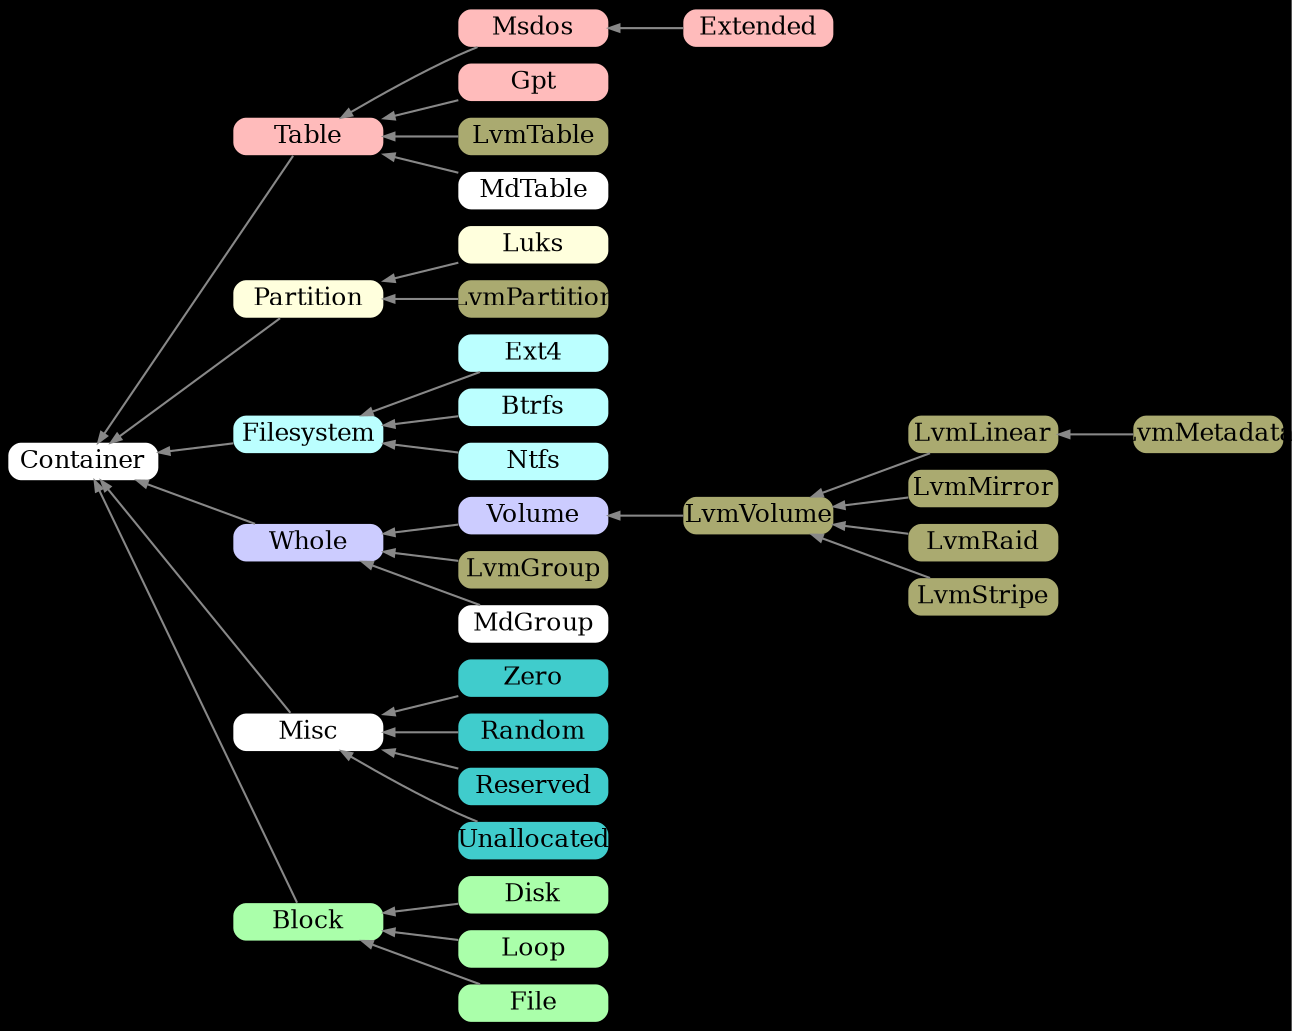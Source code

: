 digraph G
{
	graph [
		rankdir="RL"
		bgcolor=black
		color=white
		nodesep=0.1
		ranksep=0.5
	];

	node [
		shape=Mrecord
		fontsize=12
		style=filled
		color=white
		width="1.0"
		height="0.25"
		fixedsize=true
		penwidth=0
	];

	edge [
		penwidth=1.0
		color="#888888"
		arrowsize=0.5
	];

	Block [ fillcolor="#aaffaa" ];
	Disk  [ fillcolor="#aaffaa" ];
	Loop  [ fillcolor="#aaffaa" ];
	File  [ fillcolor="#aaffaa" ];

	Table    [ fillcolor="#ffbbbb" ];
	Msdos    [ fillcolor="#ffbbbb" ];
	Extended [ fillcolor="#ffbbbb" ];
	Gpt      [ fillcolor="#ffbbbb" ];

	Partition [ fillcolor="#ffffdd" ];
	Luks      [ fillcolor="#ffffdd" ];

	Filesystem [ fillcolor="#bbffff" ];
	Ext4       [ fillcolor="#bbffff" ];
	Btrfs      [ fillcolor="#bbffff" ];
	Ntfs       [ fillcolor="#bbffff" ];

	Whole  [ fillcolor="#ccccff" ];
	Volume [ fillcolor="#ccccff" ];

	LvmGroup     [ fillcolor="#aaaa70" ];
	LvmLinear    [ fillcolor="#aaaa70" ];
	LvmMetadata  [ fillcolor="#aaaa70" ];
	LvmMirror    [ fillcolor="#aaaa70" ];
	LvmPartition [ fillcolor="#aaaa70" ];
	LvmRaid      [ fillcolor="#aaaa70" ];
	LvmStripe    [ fillcolor="#aaaa70" ];
	LvmTable     [ fillcolor="#aaaa70" ];
	LvmVolume    [ fillcolor="#aaaa70" ];

	Zero        [ fillcolor="#40cccc" ];
	Random      [ fillcolor="#40cccc" ];
	Reserved    [ fillcolor="#40cccc" ];
	Unallocated [ fillcolor="#40cccc" ];

	Disk         -> Block;
	File         -> Block;
	Loop         -> Block;

	Block        -> Container;
	Filesystem   -> Container;
	Misc         -> Container;
	Partition    -> Container;
	Table        -> Container;
	Whole        -> Container;

	LvmMetadata  -> LvmLinear;
	LvmLinear    -> LvmVolume;
	LvmMirror    -> LvmVolume;
	LvmRaid      -> LvmVolume;
	LvmStripe    -> LvmVolume;

	Extended     -> Msdos;

	LvmPartition -> Partition;
	Luks         -> Partition;

	Gpt          -> Table;
	LvmTable     -> Table;
	MdTable      -> Table;
	Msdos        -> Table;

	LvmVolume    -> Volume;

	LvmGroup     -> Whole;
	MdGroup      -> Whole;
	Volume       -> Whole;

	Ext4        -> Filesystem;
	Btrfs       -> Filesystem;
	Ntfs        -> Filesystem;

	Zero        -> Misc;
	Random      -> Misc;
	Reserved    -> Misc;
	Unallocated -> Misc;
}

